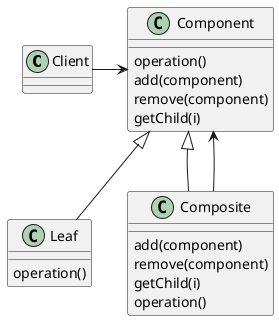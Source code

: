 @startuml
class Client {
}
class Component {
operation()
add(component)
remove(component)
getChild(i)
}
Client --right> Component
class Leaf {
operation()
}
Leaf --up|> Component
class Composite {
add(component)
remove(component)
getChild(i)
operation()
}
Composite --up|> Component
Composite --up> Component
@enduml